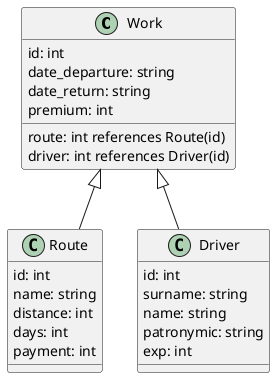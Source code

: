 @startuml works

Work <|-- Route
Work <|-- Driver

class Route{
    id: int
    name: string
    distance: int
    days: int
    payment: int
}

class Driver{
    id: int
    surname: string
    name: string
    patronymic: string
    exp: int
}

class Work{
    id: int
    route: int references Route(id)
    driver: int references Driver(id)
    date_departure: string
    date_return: string
    premium: int
}

@enduml